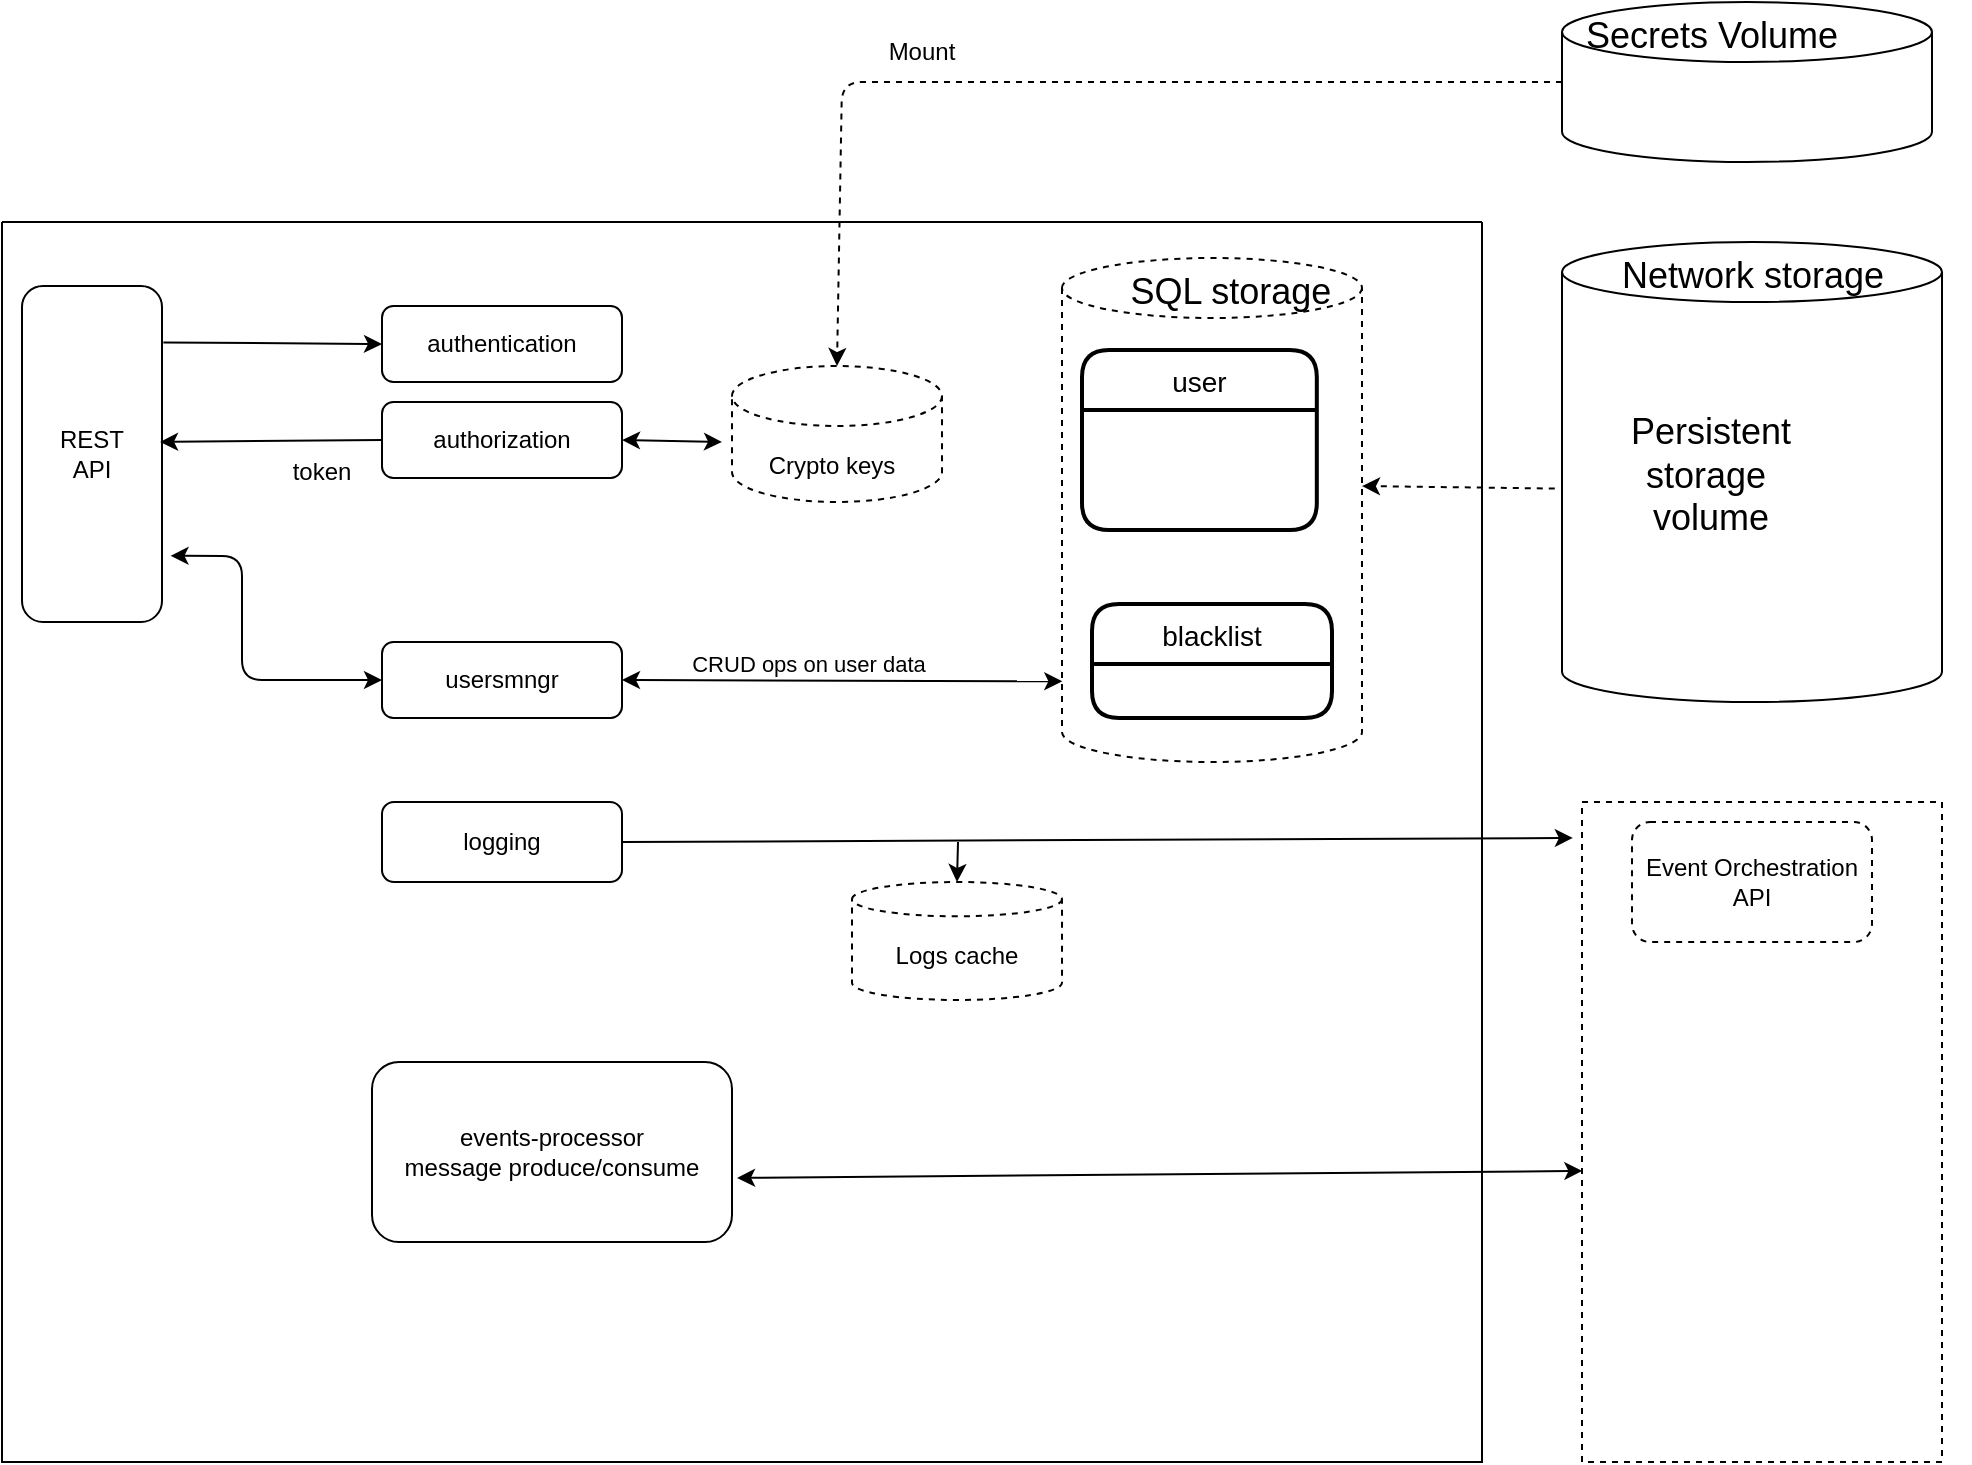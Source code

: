 <mxfile>
    <diagram id="LQDZeL4oM-Shj3UZxfT-" name="auth-concept">
        <mxGraphModel dx="1324" dy="822" grid="1" gridSize="10" guides="1" tooltips="1" connect="1" arrows="1" fold="1" page="1" pageScale="1" pageWidth="1169" pageHeight="827" math="0" shadow="0">
            <root>
                <mxCell id="0"/>
                <mxCell id="1" parent="0"/>
                <mxCell id="8" value="" style="swimlane;startSize=0;" vertex="1" parent="1">
                    <mxGeometry x="120" y="150" width="740" height="620" as="geometry"/>
                </mxCell>
                <mxCell id="9" value="authentication" style="rounded=1;whiteSpace=wrap;html=1;" vertex="1" parent="8">
                    <mxGeometry x="190" y="42" width="120" height="38" as="geometry"/>
                </mxCell>
                <mxCell id="10" value="authorization" style="rounded=1;whiteSpace=wrap;html=1;" vertex="1" parent="8">
                    <mxGeometry x="190" y="90" width="120" height="38" as="geometry"/>
                </mxCell>
                <mxCell id="11" value="REST&lt;br&gt;API" style="rounded=1;whiteSpace=wrap;html=1;" vertex="1" parent="8">
                    <mxGeometry x="10" y="32" width="70" height="168" as="geometry"/>
                </mxCell>
                <mxCell id="12" value="usersmngr" style="rounded=1;whiteSpace=wrap;html=1;" vertex="1" parent="8">
                    <mxGeometry x="190" y="210" width="120" height="38" as="geometry"/>
                </mxCell>
                <mxCell id="16" value="" style="endArrow=classic;html=1;entryX=0;entryY=0.5;entryDx=0;entryDy=0;exitX=1.01;exitY=0.168;exitDx=0;exitDy=0;exitPerimeter=0;" edge="1" parent="8" source="11" target="9">
                    <mxGeometry width="50" height="50" relative="1" as="geometry">
                        <mxPoint x="130" y="60" as="sourcePoint"/>
                        <mxPoint x="130" y="-100" as="targetPoint"/>
                    </mxGeometry>
                </mxCell>
                <mxCell id="17" value="" style="endArrow=classic;html=1;entryX=0.986;entryY=0.464;entryDx=0;entryDy=0;exitX=0;exitY=0.5;exitDx=0;exitDy=0;entryPerimeter=0;" edge="1" parent="8" source="10" target="11">
                    <mxGeometry width="50" height="50" relative="1" as="geometry">
                        <mxPoint x="50" y="360" as="sourcePoint"/>
                        <mxPoint x="100" y="310" as="targetPoint"/>
                    </mxGeometry>
                </mxCell>
                <mxCell id="18" value="events-processor&lt;br&gt;message produce/consume" style="rounded=1;whiteSpace=wrap;html=1;" vertex="1" parent="8">
                    <mxGeometry x="185" y="420" width="180" height="90" as="geometry"/>
                </mxCell>
                <mxCell id="2" value="" style="shape=cylinder3;whiteSpace=wrap;html=1;boundedLbl=1;backgroundOutline=1;size=15;fillColor=none;dashed=1;align=left;" vertex="1" parent="8">
                    <mxGeometry x="530" y="18" width="150" height="252" as="geometry"/>
                </mxCell>
                <mxCell id="3" value="user" style="swimlane;childLayout=stackLayout;horizontal=1;startSize=30;horizontalStack=0;rounded=1;fontSize=14;fontStyle=0;strokeWidth=2;resizeParent=0;resizeLast=1;shadow=0;dashed=0;align=center;" vertex="1" parent="8">
                    <mxGeometry x="540" y="64" width="117.41" height="90" as="geometry"/>
                </mxCell>
                <mxCell id="4" value="SQL storage" style="text;html=1;strokeColor=none;fillColor=none;align=center;verticalAlign=middle;whiteSpace=wrap;rounded=0;fontSize=18;" vertex="1" parent="8">
                    <mxGeometry x="548.89" y="18" width="131.11" height="33.99" as="geometry"/>
                </mxCell>
                <mxCell id="19" value="" style="shape=cylinder3;whiteSpace=wrap;html=1;boundedLbl=1;backgroundOutline=1;size=15;fillColor=none;dashed=1;align=left;" vertex="1" parent="8">
                    <mxGeometry x="365" y="72" width="105" height="68" as="geometry"/>
                </mxCell>
                <mxCell id="30" value="&lt;span style=&quot;font-size: 12px; text-align: left;&quot;&gt;Crypto keys&lt;/span&gt;" style="text;html=1;strokeColor=none;fillColor=none;align=center;verticalAlign=middle;whiteSpace=wrap;rounded=0;fontSize=18;" vertex="1" parent="8">
                    <mxGeometry x="360" y="110" width="110" height="20" as="geometry"/>
                </mxCell>
                <mxCell id="13" value="" style="endArrow=classic;startArrow=classic;html=1;exitX=1;exitY=0.5;exitDx=0;exitDy=0;entryX=0.001;entryY=0.84;entryDx=0;entryDy=0;entryPerimeter=0;" edge="1" parent="8" source="12" target="2">
                    <mxGeometry width="50" height="50" relative="1" as="geometry">
                        <mxPoint x="290" y="230" as="sourcePoint"/>
                        <mxPoint x="490" y="209" as="targetPoint"/>
                    </mxGeometry>
                </mxCell>
                <mxCell id="15" value="CRUD ops on user data" style="edgeLabel;html=1;align=center;verticalAlign=middle;resizable=0;points=[];" vertex="1" connectable="0" parent="13">
                    <mxGeometry x="-0.154" y="3" relative="1" as="geometry">
                        <mxPoint y="-6" as="offset"/>
                    </mxGeometry>
                </mxCell>
                <mxCell id="31" value="" style="endArrow=classic;startArrow=classic;html=1;entryX=0;entryY=0;entryDx=0;entryDy=0;exitX=1;exitY=0.5;exitDx=0;exitDy=0;" edge="1" parent="8" source="10" target="30">
                    <mxGeometry width="50" height="50" relative="1" as="geometry">
                        <mxPoint x="270" y="200" as="sourcePoint"/>
                        <mxPoint x="320" y="150" as="targetPoint"/>
                    </mxGeometry>
                </mxCell>
                <mxCell id="32" value="blacklist" style="swimlane;childLayout=stackLayout;horizontal=1;startSize=30;horizontalStack=0;rounded=1;fontSize=14;fontStyle=0;strokeWidth=2;resizeParent=0;resizeLast=1;shadow=0;dashed=0;align=center;" vertex="1" parent="8">
                    <mxGeometry x="545" y="191" width="120" height="57" as="geometry"/>
                </mxCell>
                <mxCell id="33" value="logging" style="rounded=1;whiteSpace=wrap;html=1;" vertex="1" parent="8">
                    <mxGeometry x="190" y="290" width="120" height="40" as="geometry"/>
                </mxCell>
                <mxCell id="37" value="token" style="text;html=1;strokeColor=none;fillColor=none;align=center;verticalAlign=middle;whiteSpace=wrap;rounded=0;" vertex="1" parent="8">
                    <mxGeometry x="130" y="110" width="60" height="30" as="geometry"/>
                </mxCell>
                <mxCell id="46" value="" style="endArrow=classic;startArrow=classic;html=1;entryX=0;entryY=0.5;entryDx=0;entryDy=0;exitX=1.061;exitY=0.803;exitDx=0;exitDy=0;exitPerimeter=0;" edge="1" parent="8" source="11" target="12">
                    <mxGeometry width="50" height="50" relative="1" as="geometry">
                        <mxPoint x="40" y="340" as="sourcePoint"/>
                        <mxPoint x="90" y="290" as="targetPoint"/>
                        <Array as="points">
                            <mxPoint x="120" y="167"/>
                            <mxPoint x="120" y="229"/>
                        </Array>
                    </mxGeometry>
                </mxCell>
                <mxCell id="50" value="Logs cache" style="shape=cylinder3;whiteSpace=wrap;html=1;boundedLbl=1;backgroundOutline=1;size=8.588;fillColor=none;dashed=1;align=center;" vertex="1" parent="8">
                    <mxGeometry x="425" y="330" width="105" height="59" as="geometry"/>
                </mxCell>
                <mxCell id="52" value="" style="endArrow=classic;html=1;entryX=0.5;entryY=0;entryDx=0;entryDy=0;entryPerimeter=0;" edge="1" parent="8" target="50">
                    <mxGeometry width="50" height="50" relative="1" as="geometry">
                        <mxPoint x="478" y="310" as="sourcePoint"/>
                        <mxPoint x="330" y="410" as="targetPoint"/>
                    </mxGeometry>
                </mxCell>
                <mxCell id="20" value="" style="shape=cylinder3;whiteSpace=wrap;html=1;boundedLbl=1;backgroundOutline=1;size=15;fillColor=none;align=left;" vertex="1" parent="1">
                    <mxGeometry x="900" y="40" width="185" height="80" as="geometry"/>
                </mxCell>
                <mxCell id="22" value="" style="endArrow=classic;html=1;exitX=0;exitY=0.5;exitDx=0;exitDy=0;exitPerimeter=0;entryX=0.5;entryY=0;entryDx=0;entryDy=0;entryPerimeter=0;dashed=1;" edge="1" parent="1" source="20" target="19">
                    <mxGeometry width="50" height="50" relative="1" as="geometry">
                        <mxPoint x="510" y="120" as="sourcePoint"/>
                        <mxPoint x="560" y="70" as="targetPoint"/>
                        <Array as="points">
                            <mxPoint x="540" y="80"/>
                        </Array>
                    </mxGeometry>
                </mxCell>
                <mxCell id="24" value="Mount" style="text;html=1;strokeColor=none;fillColor=none;align=center;verticalAlign=middle;whiteSpace=wrap;rounded=0;" vertex="1" parent="1">
                    <mxGeometry x="550" y="50" width="60" height="30" as="geometry"/>
                </mxCell>
                <mxCell id="25" value="Secrets Volume" style="text;html=1;strokeColor=none;fillColor=none;align=center;verticalAlign=middle;whiteSpace=wrap;rounded=0;fontSize=18;" vertex="1" parent="1">
                    <mxGeometry x="846.02" y="40" width="257.96" height="33.99" as="geometry"/>
                </mxCell>
                <mxCell id="26" value="" style="shape=cylinder3;whiteSpace=wrap;html=1;boundedLbl=1;backgroundOutline=1;size=15;fillColor=none;align=left;" vertex="1" parent="1">
                    <mxGeometry x="900" y="160" width="190" height="230" as="geometry"/>
                </mxCell>
                <mxCell id="27" value="Network storage" style="text;html=1;strokeColor=none;fillColor=none;align=center;verticalAlign=middle;whiteSpace=wrap;rounded=0;fontSize=18;" vertex="1" parent="1">
                    <mxGeometry x="914.72" y="160" width="160.55" height="33.99" as="geometry"/>
                </mxCell>
                <mxCell id="28" value="Persistent&lt;br&gt;storage&amp;nbsp;&lt;br&gt;volume" style="text;html=1;strokeColor=none;fillColor=none;align=center;verticalAlign=middle;whiteSpace=wrap;rounded=0;fontSize=18;" vertex="1" parent="1">
                    <mxGeometry x="909.45" y="260" width="131.11" height="33.99" as="geometry"/>
                </mxCell>
                <mxCell id="29" value="" style="endArrow=classic;html=1;dashed=1;exitX=-0.019;exitY=0.536;exitDx=0;exitDy=0;exitPerimeter=0;" edge="1" parent="1" source="26">
                    <mxGeometry width="50" height="50" relative="1" as="geometry">
                        <mxPoint x="1110" y="360" as="sourcePoint"/>
                        <mxPoint x="800" y="282" as="targetPoint"/>
                    </mxGeometry>
                </mxCell>
                <mxCell id="43" value="" style="rounded=0;whiteSpace=wrap;html=1;dashed=1;" vertex="1" parent="1">
                    <mxGeometry x="910" y="440" width="180" height="330" as="geometry"/>
                </mxCell>
                <mxCell id="44" value="" style="endArrow=classic;startArrow=classic;html=1;entryX=0.001;entryY=0.559;entryDx=0;entryDy=0;entryPerimeter=0;exitX=1.014;exitY=0.644;exitDx=0;exitDy=0;exitPerimeter=0;" edge="1" parent="1" source="18" target="43">
                    <mxGeometry width="50" height="50" relative="1" as="geometry">
                        <mxPoint x="840" y="630" as="sourcePoint"/>
                        <mxPoint x="890" y="580" as="targetPoint"/>
                    </mxGeometry>
                </mxCell>
                <mxCell id="45" value="Event Orchestration&lt;br&gt;API" style="rounded=1;whiteSpace=wrap;html=1;dashed=1;" vertex="1" parent="1">
                    <mxGeometry x="935" y="450" width="120" height="60" as="geometry"/>
                </mxCell>
                <mxCell id="51" value="" style="endArrow=classic;html=1;entryX=0.003;entryY=0.349;entryDx=0;entryDy=0;entryPerimeter=0;exitX=1;exitY=0.5;exitDx=0;exitDy=0;" edge="1" parent="1" source="33">
                    <mxGeometry width="50" height="50" relative="1" as="geometry">
                        <mxPoint x="420" y="640" as="sourcePoint"/>
                        <mxPoint x="905.435" y="457.974" as="targetPoint"/>
                    </mxGeometry>
                </mxCell>
            </root>
        </mxGraphModel>
    </diagram>
</mxfile>